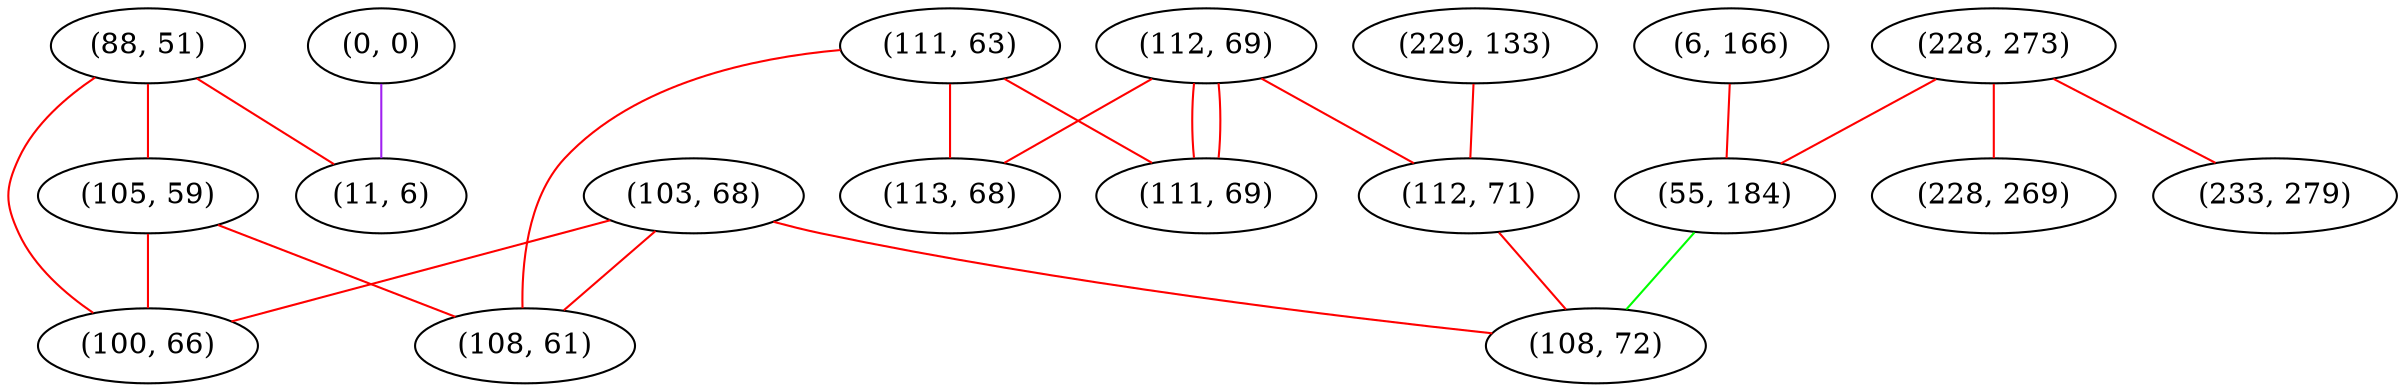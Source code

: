 graph "" {
"(103, 68)";
"(88, 51)";
"(105, 59)";
"(112, 69)";
"(229, 133)";
"(6, 166)";
"(228, 273)";
"(111, 63)";
"(233, 279)";
"(228, 269)";
"(0, 0)";
"(113, 68)";
"(11, 6)";
"(108, 61)";
"(100, 66)";
"(111, 69)";
"(55, 184)";
"(112, 71)";
"(108, 72)";
"(103, 68)" -- "(108, 61)"  [color=red, key=0, weight=1];
"(103, 68)" -- "(100, 66)"  [color=red, key=0, weight=1];
"(103, 68)" -- "(108, 72)"  [color=red, key=0, weight=1];
"(88, 51)" -- "(100, 66)"  [color=red, key=0, weight=1];
"(88, 51)" -- "(105, 59)"  [color=red, key=0, weight=1];
"(88, 51)" -- "(11, 6)"  [color=red, key=0, weight=1];
"(105, 59)" -- "(108, 61)"  [color=red, key=0, weight=1];
"(105, 59)" -- "(100, 66)"  [color=red, key=0, weight=1];
"(112, 69)" -- "(111, 69)"  [color=red, key=0, weight=1];
"(112, 69)" -- "(111, 69)"  [color=red, key=1, weight=1];
"(112, 69)" -- "(113, 68)"  [color=red, key=0, weight=1];
"(112, 69)" -- "(112, 71)"  [color=red, key=0, weight=1];
"(229, 133)" -- "(112, 71)"  [color=red, key=0, weight=1];
"(6, 166)" -- "(55, 184)"  [color=red, key=0, weight=1];
"(228, 273)" -- "(228, 269)"  [color=red, key=0, weight=1];
"(228, 273)" -- "(55, 184)"  [color=red, key=0, weight=1];
"(228, 273)" -- "(233, 279)"  [color=red, key=0, weight=1];
"(111, 63)" -- "(108, 61)"  [color=red, key=0, weight=1];
"(111, 63)" -- "(111, 69)"  [color=red, key=0, weight=1];
"(111, 63)" -- "(113, 68)"  [color=red, key=0, weight=1];
"(0, 0)" -- "(11, 6)"  [color=purple, key=0, weight=4];
"(55, 184)" -- "(108, 72)"  [color=green, key=0, weight=2];
"(112, 71)" -- "(108, 72)"  [color=red, key=0, weight=1];
}
